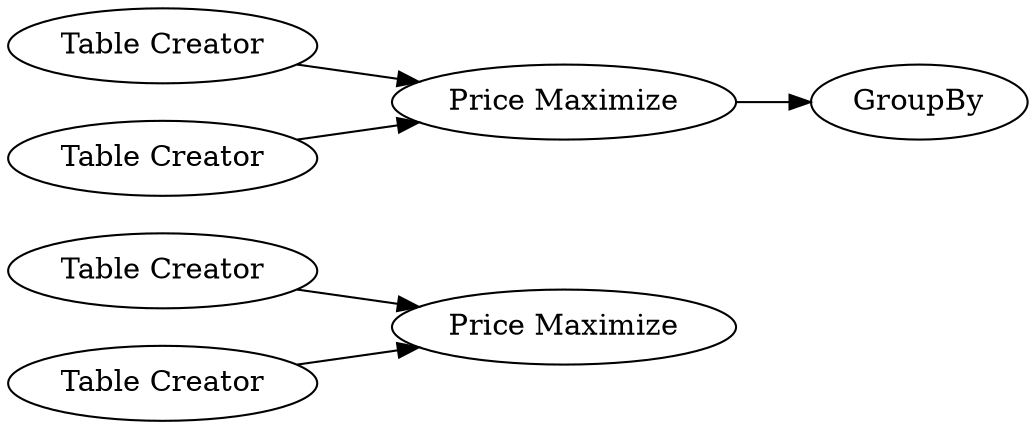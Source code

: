 digraph {
	28 [label="Table Creator"]
	31 [label="Table Creator"]
	39 [label="Price Maximize"]
	40 [label="Table Creator"]
	41 [label="Price Maximize"]
	42 [label="Table Creator"]
	43 [label=GroupBy]
	28 -> 39
	31 -> 39
	40 -> 41
	41 -> 43
	42 -> 41
	rankdir=LR
}

